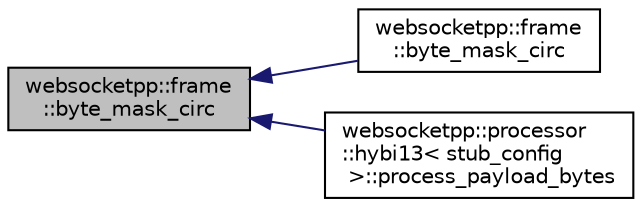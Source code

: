 digraph "websocketpp::frame::byte_mask_circ"
{
  edge [fontname="Helvetica",fontsize="10",labelfontname="Helvetica",labelfontsize="10"];
  node [fontname="Helvetica",fontsize="10",shape=record];
  rankdir="LR";
  Node9 [label="websocketpp::frame\l::byte_mask_circ",height=0.2,width=0.4,color="black", fillcolor="grey75", style="filled", fontcolor="black"];
  Node9 -> Node10 [dir="back",color="midnightblue",fontsize="10",style="solid"];
  Node10 [label="websocketpp::frame\l::byte_mask_circ",height=0.2,width=0.4,color="black", fillcolor="white", style="filled",URL="$namespacewebsocketpp_1_1frame.html#a5e0b4f532f0d309a605e232cfdb03960",tooltip="Circular byte aligned mask/unmask (in place) "];
  Node9 -> Node11 [dir="back",color="midnightblue",fontsize="10",style="solid"];
  Node11 [label="websocketpp::processor\l::hybi13\< stub_config\l \>::process_payload_bytes",height=0.2,width=0.4,color="black", fillcolor="white", style="filled",URL="$classwebsocketpp_1_1processor_1_1hybi13.html#aa7eece3f48840535f41b625061fa7867",tooltip="Reads bytes from buf into message payload. "];
}
